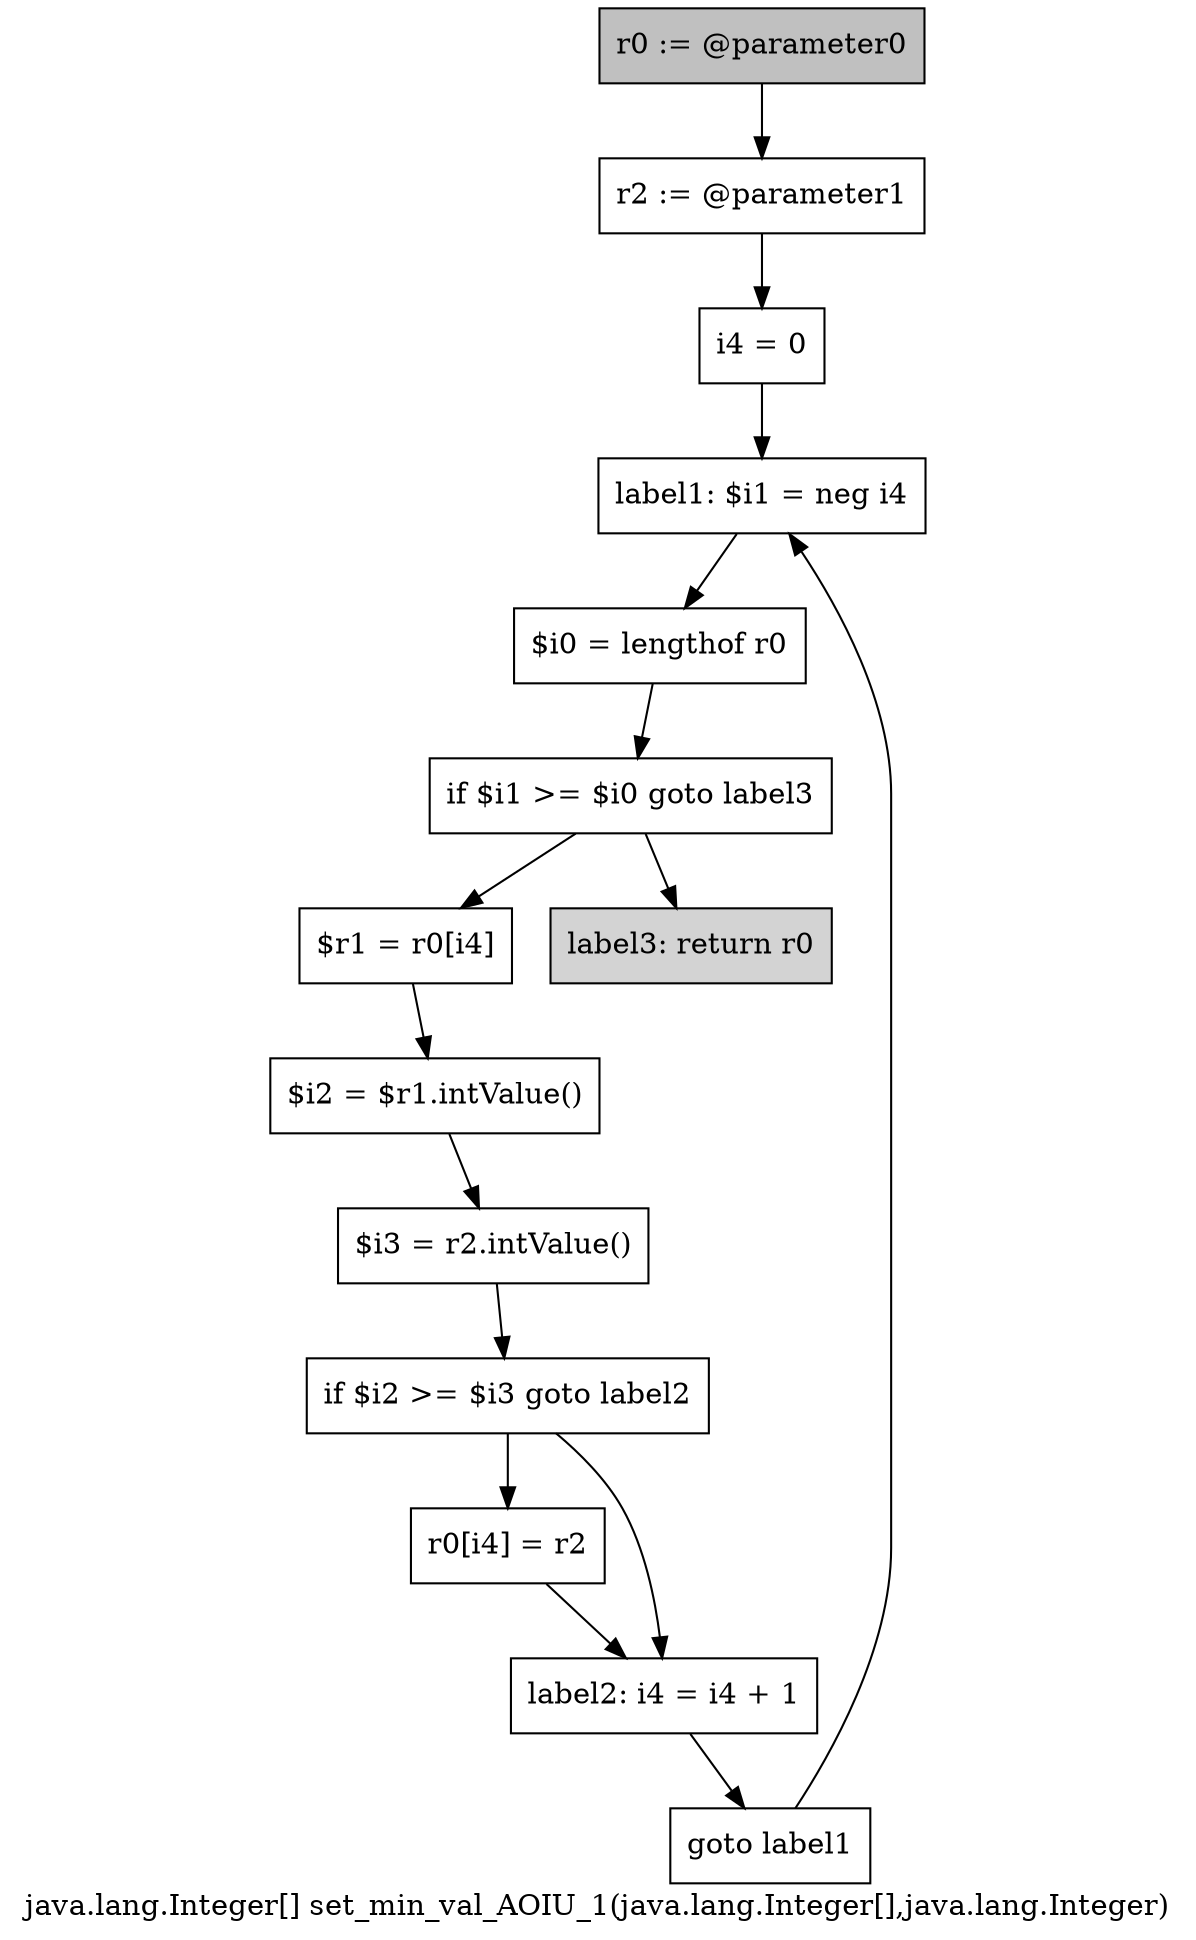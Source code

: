 digraph "java.lang.Integer[] set_min_val_AOIU_1(java.lang.Integer[],java.lang.Integer)" {
    label="java.lang.Integer[] set_min_val_AOIU_1(java.lang.Integer[],java.lang.Integer)";
    node [shape=box];
    "0" [style=filled,fillcolor=gray,label="r0 := @parameter0",];
    "1" [label="r2 := @parameter1",];
    "0"->"1";
    "2" [label="i4 = 0",];
    "1"->"2";
    "3" [label="label1: $i1 = neg i4",];
    "2"->"3";
    "4" [label="$i0 = lengthof r0",];
    "3"->"4";
    "5" [label="if $i1 >= $i0 goto label3",];
    "4"->"5";
    "6" [label="$r1 = r0[i4]",];
    "5"->"6";
    "13" [style=filled,fillcolor=lightgray,label="label3: return r0",];
    "5"->"13";
    "7" [label="$i2 = $r1.intValue()",];
    "6"->"7";
    "8" [label="$i3 = r2.intValue()",];
    "7"->"8";
    "9" [label="if $i2 >= $i3 goto label2",];
    "8"->"9";
    "10" [label="r0[i4] = r2",];
    "9"->"10";
    "11" [label="label2: i4 = i4 + 1",];
    "9"->"11";
    "10"->"11";
    "12" [label="goto label1",];
    "11"->"12";
    "12"->"3";
}

